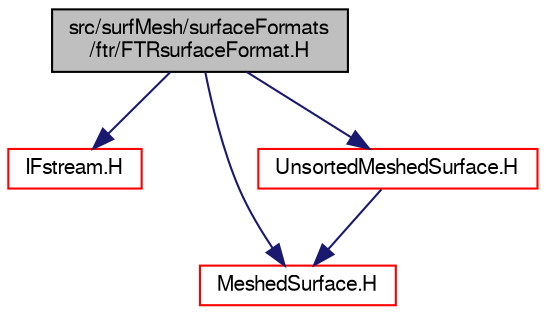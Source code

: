 digraph "src/surfMesh/surfaceFormats/ftr/FTRsurfaceFormat.H"
{
  bgcolor="transparent";
  edge [fontname="FreeSans",fontsize="10",labelfontname="FreeSans",labelfontsize="10"];
  node [fontname="FreeSans",fontsize="10",shape=record];
  Node0 [label="src/surfMesh/surfaceFormats\l/ftr/FTRsurfaceFormat.H",height=0.2,width=0.4,color="black", fillcolor="grey75", style="filled", fontcolor="black"];
  Node0 -> Node1 [color="midnightblue",fontsize="10",style="solid",fontname="FreeSans"];
  Node1 [label="IFstream.H",height=0.2,width=0.4,color="red",URL="$a09059.html"];
  Node0 -> Node59 [color="midnightblue",fontsize="10",style="solid",fontname="FreeSans"];
  Node59 [label="MeshedSurface.H",height=0.2,width=0.4,color="red",URL="$a15041.html"];
  Node0 -> Node179 [color="midnightblue",fontsize="10",style="solid",fontname="FreeSans"];
  Node179 [label="UnsortedMeshedSurface.H",height=0.2,width=0.4,color="red",URL="$a15347.html"];
  Node179 -> Node59 [color="midnightblue",fontsize="10",style="solid",fontname="FreeSans"];
}
